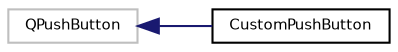 digraph "Graphe hiérarchique des classes"
{
 // INTERACTIVE_SVG=YES
  bgcolor="transparent";
  edge [fontname="Helvetica",fontsize="7",labelfontname="Helvetica",labelfontsize="7"];
  node [fontname="Helvetica",fontsize="7",shape=record];
  rankdir="LR";
  Node1 [label="QPushButton",height=0.2,width=0.4,color="grey75"];
  Node1 -> Node2 [dir="back",color="midnightblue",fontsize="7",style="solid",fontname="Helvetica"];
  Node2 [label="CustomPushButton",height=0.2,width=0.4,color="black",URL="$class_custom_push_button.html"];
}
